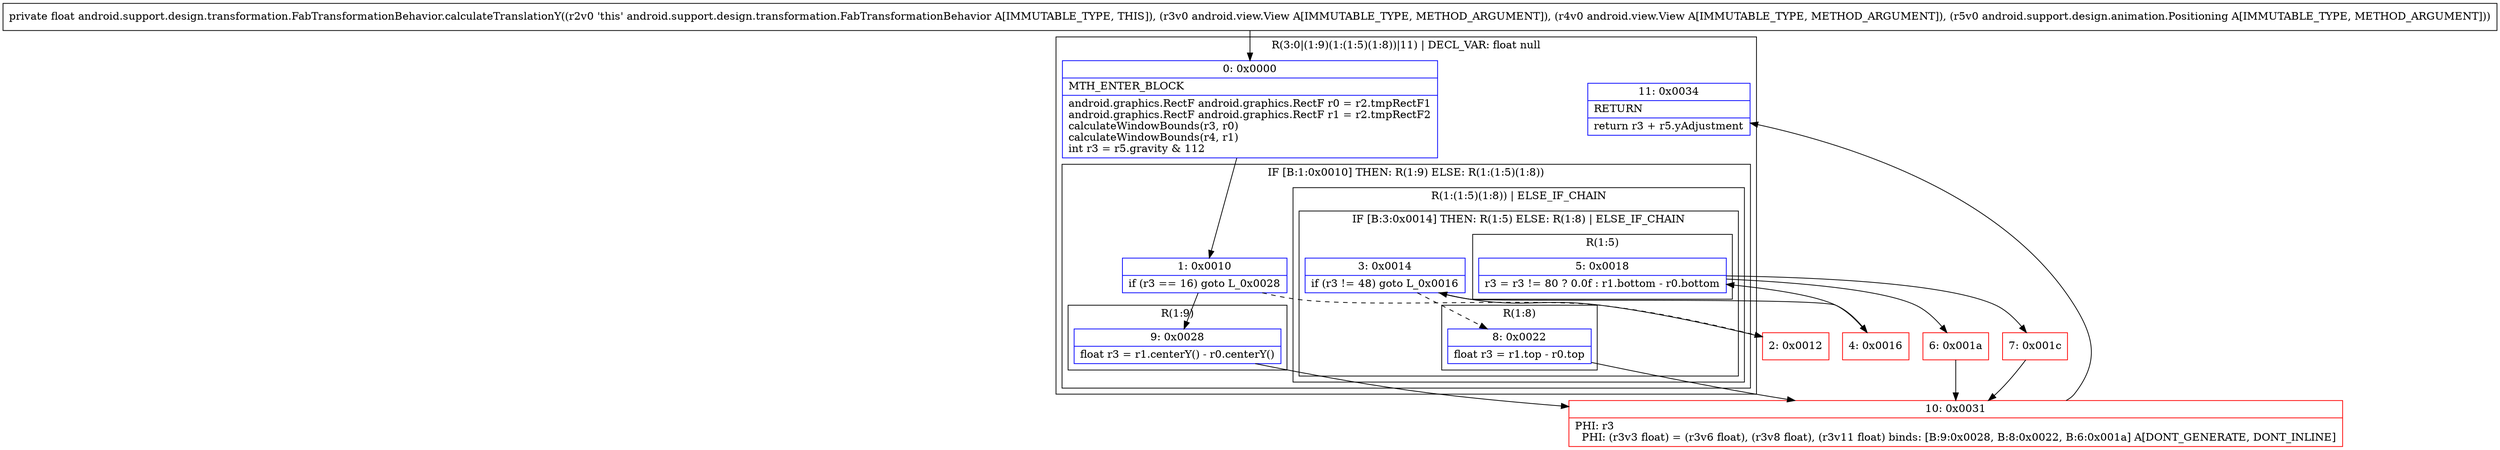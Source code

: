 digraph "CFG forandroid.support.design.transformation.FabTransformationBehavior.calculateTranslationY(Landroid\/view\/View;Landroid\/view\/View;Landroid\/support\/design\/animation\/Positioning;)F" {
subgraph cluster_Region_1497004138 {
label = "R(3:0|(1:9)(1:(1:5)(1:8))|11) | DECL_VAR: float null\l";
node [shape=record,color=blue];
Node_0 [shape=record,label="{0\:\ 0x0000|MTH_ENTER_BLOCK\l|android.graphics.RectF android.graphics.RectF r0 = r2.tmpRectF1\landroid.graphics.RectF android.graphics.RectF r1 = r2.tmpRectF2\lcalculateWindowBounds(r3, r0)\lcalculateWindowBounds(r4, r1)\lint r3 = r5.gravity & 112\l}"];
subgraph cluster_IfRegion_12487596 {
label = "IF [B:1:0x0010] THEN: R(1:9) ELSE: R(1:(1:5)(1:8))";
node [shape=record,color=blue];
Node_1 [shape=record,label="{1\:\ 0x0010|if (r3 == 16) goto L_0x0028\l}"];
subgraph cluster_Region_1850305086 {
label = "R(1:9)";
node [shape=record,color=blue];
Node_9 [shape=record,label="{9\:\ 0x0028|float r3 = r1.centerY() \- r0.centerY()\l}"];
}
subgraph cluster_Region_668554616 {
label = "R(1:(1:5)(1:8)) | ELSE_IF_CHAIN\l";
node [shape=record,color=blue];
subgraph cluster_IfRegion_629348639 {
label = "IF [B:3:0x0014] THEN: R(1:5) ELSE: R(1:8) | ELSE_IF_CHAIN\l";
node [shape=record,color=blue];
Node_3 [shape=record,label="{3\:\ 0x0014|if (r3 != 48) goto L_0x0016\l}"];
subgraph cluster_Region_1044695238 {
label = "R(1:5)";
node [shape=record,color=blue];
Node_5 [shape=record,label="{5\:\ 0x0018|r3 = r3 != 80 ? 0.0f : r1.bottom \- r0.bottom\l}"];
}
subgraph cluster_Region_172837799 {
label = "R(1:8)";
node [shape=record,color=blue];
Node_8 [shape=record,label="{8\:\ 0x0022|float r3 = r1.top \- r0.top\l}"];
}
}
}
}
Node_11 [shape=record,label="{11\:\ 0x0034|RETURN\l|return r3 + r5.yAdjustment\l}"];
}
Node_2 [shape=record,color=red,label="{2\:\ 0x0012}"];
Node_4 [shape=record,color=red,label="{4\:\ 0x0016}"];
Node_6 [shape=record,color=red,label="{6\:\ 0x001a}"];
Node_7 [shape=record,color=red,label="{7\:\ 0x001c}"];
Node_10 [shape=record,color=red,label="{10\:\ 0x0031|PHI: r3 \l  PHI: (r3v3 float) = (r3v6 float), (r3v8 float), (r3v11 float) binds: [B:9:0x0028, B:8:0x0022, B:6:0x001a] A[DONT_GENERATE, DONT_INLINE]\l}"];
MethodNode[shape=record,label="{private float android.support.design.transformation.FabTransformationBehavior.calculateTranslationY((r2v0 'this' android.support.design.transformation.FabTransformationBehavior A[IMMUTABLE_TYPE, THIS]), (r3v0 android.view.View A[IMMUTABLE_TYPE, METHOD_ARGUMENT]), (r4v0 android.view.View A[IMMUTABLE_TYPE, METHOD_ARGUMENT]), (r5v0 android.support.design.animation.Positioning A[IMMUTABLE_TYPE, METHOD_ARGUMENT])) }"];
MethodNode -> Node_0;
Node_0 -> Node_1;
Node_1 -> Node_2[style=dashed];
Node_1 -> Node_9;
Node_9 -> Node_10;
Node_3 -> Node_4;
Node_3 -> Node_8[style=dashed];
Node_5 -> Node_6;
Node_5 -> Node_7;
Node_8 -> Node_10;
Node_2 -> Node_3;
Node_4 -> Node_5;
Node_6 -> Node_10;
Node_7 -> Node_10;
Node_10 -> Node_11;
}


